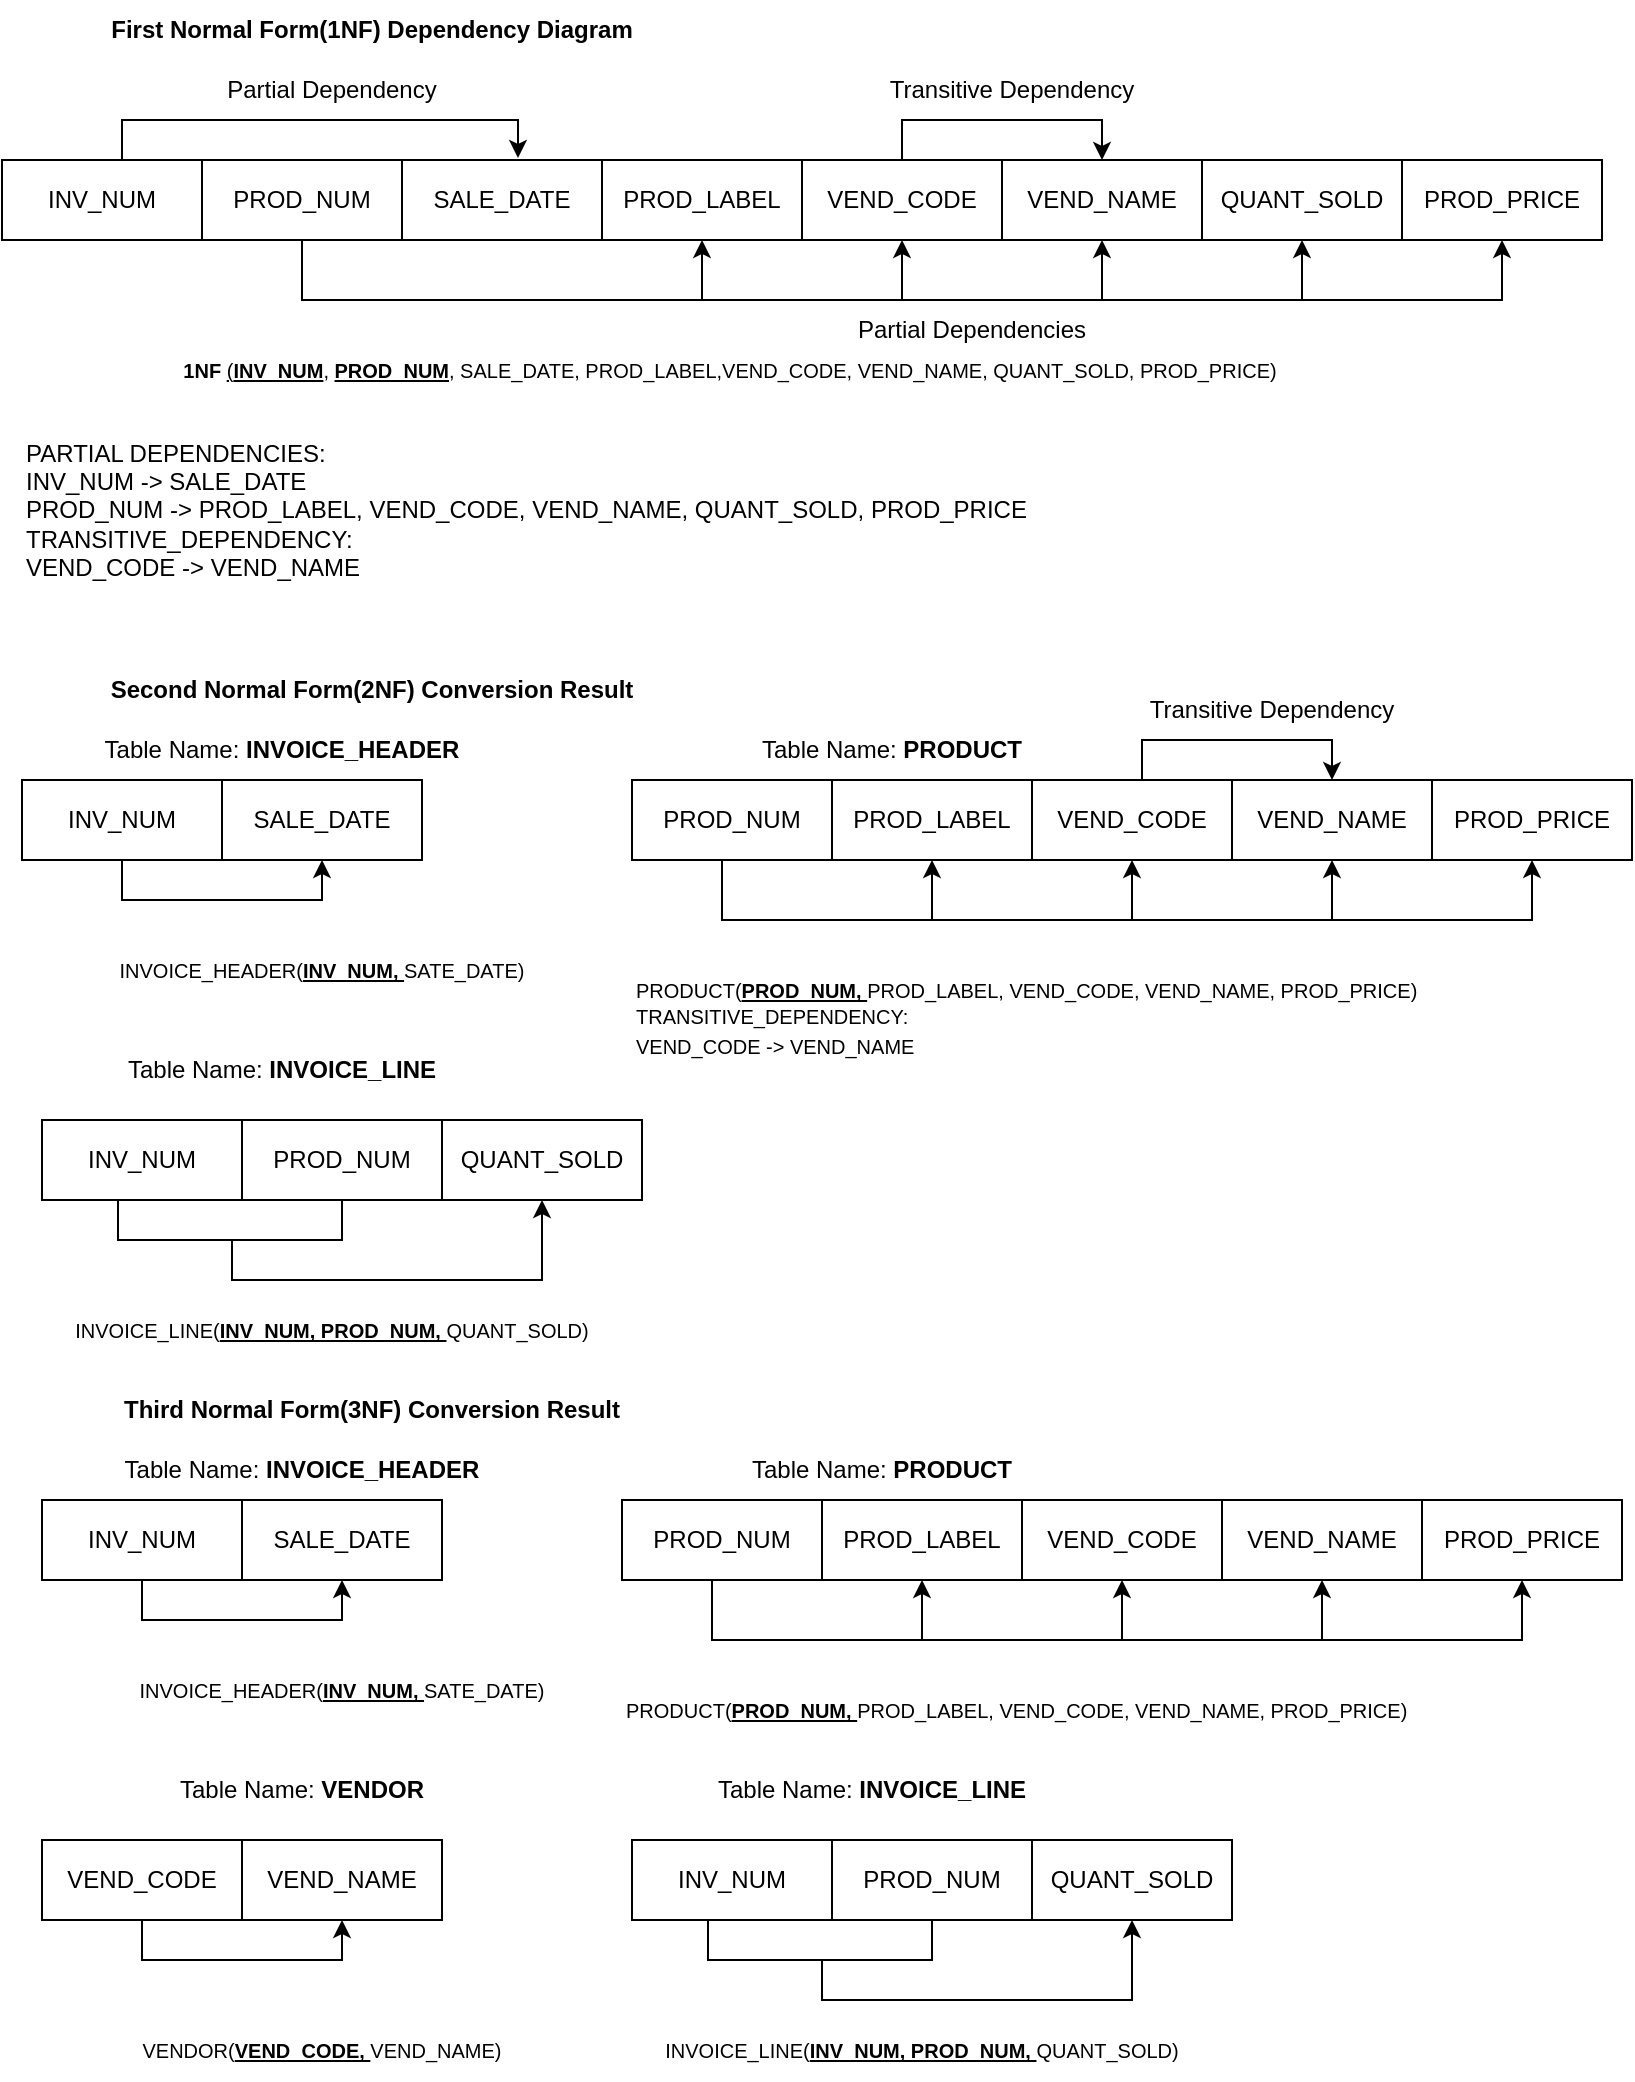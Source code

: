 <mxfile version="26.2.15" pages="2">
  <diagram id="R2lEEEUBdFMjLlhIrx00" name="Page-1">
    <mxGraphModel dx="1426" dy="795" grid="1" gridSize="10" guides="1" tooltips="1" connect="1" arrows="1" fold="1" page="1" pageScale="1" pageWidth="850" pageHeight="1100" math="0" shadow="0" extFonts="Permanent Marker^https://fonts.googleapis.com/css?family=Permanent+Marker">
      <root>
        <mxCell id="0" />
        <mxCell id="1" parent="0" />
        <mxCell id="B0N_51hPGZPfEuhNIkaO-1" value="&lt;b&gt;First Normal Form(1NF) Dependency Diagram&lt;/b&gt;" style="text;html=1;align=center;verticalAlign=middle;whiteSpace=wrap;rounded=0;" vertex="1" parent="1">
          <mxGeometry x="40" y="40" width="330" height="30" as="geometry" />
        </mxCell>
        <mxCell id="B0N_51hPGZPfEuhNIkaO-3" value="INV_NUM" style="rounded=0;whiteSpace=wrap;html=1;fillColor=light-dark(#FFFFFF,#4D9900);" vertex="1" parent="1">
          <mxGeometry x="20" y="120" width="100" height="40" as="geometry" />
        </mxCell>
        <mxCell id="B0N_51hPGZPfEuhNIkaO-4" value="PROD_NUM" style="rounded=0;whiteSpace=wrap;html=1;fillColor=light-dark(#FFFFFF,#4D9900);" vertex="1" parent="1">
          <mxGeometry x="120" y="120" width="100" height="40" as="geometry" />
        </mxCell>
        <mxCell id="B0N_51hPGZPfEuhNIkaO-5" value="SALE_DATE" style="rounded=0;whiteSpace=wrap;html=1;" vertex="1" parent="1">
          <mxGeometry x="220" y="120" width="100" height="40" as="geometry" />
        </mxCell>
        <mxCell id="B0N_51hPGZPfEuhNIkaO-6" value="VEND_CODE" style="rounded=0;whiteSpace=wrap;html=1;" vertex="1" parent="1">
          <mxGeometry x="420" y="120" width="100" height="40" as="geometry" />
        </mxCell>
        <mxCell id="B0N_51hPGZPfEuhNIkaO-7" value="VEND_NAME" style="rounded=0;whiteSpace=wrap;html=1;" vertex="1" parent="1">
          <mxGeometry x="520" y="120" width="100" height="40" as="geometry" />
        </mxCell>
        <mxCell id="B0N_51hPGZPfEuhNIkaO-8" value="QUANT_SOLD" style="rounded=0;whiteSpace=wrap;html=1;" vertex="1" parent="1">
          <mxGeometry x="620" y="120" width="100" height="40" as="geometry" />
        </mxCell>
        <mxCell id="B0N_51hPGZPfEuhNIkaO-9" value="PROD_LABEL" style="rounded=0;whiteSpace=wrap;html=1;" vertex="1" parent="1">
          <mxGeometry x="320" y="120" width="100" height="40" as="geometry" />
        </mxCell>
        <mxCell id="B0N_51hPGZPfEuhNIkaO-11" value="PROD_PRICE" style="rounded=0;whiteSpace=wrap;html=1;" vertex="1" parent="1">
          <mxGeometry x="720" y="120" width="100" height="40" as="geometry" />
        </mxCell>
        <mxCell id="B0N_51hPGZPfEuhNIkaO-12" value="" style="endArrow=classic;html=1;rounded=0;edgeStyle=elbowEdgeStyle;elbow=vertical;entryX=0.58;entryY=-0.025;entryDx=0;entryDy=0;entryPerimeter=0;" edge="1" parent="1" target="B0N_51hPGZPfEuhNIkaO-5">
          <mxGeometry width="50" height="50" relative="1" as="geometry">
            <mxPoint x="80" y="120" as="sourcePoint" />
            <mxPoint x="280" y="100" as="targetPoint" />
            <Array as="points">
              <mxPoint x="180" y="100" />
            </Array>
          </mxGeometry>
        </mxCell>
        <mxCell id="B0N_51hPGZPfEuhNIkaO-13" value="" style="endArrow=classic;html=1;rounded=0;edgeStyle=elbowEdgeStyle;elbow=vertical;entryX=0.5;entryY=1;entryDx=0;entryDy=0;" edge="1" parent="1" target="B0N_51hPGZPfEuhNIkaO-11">
          <mxGeometry width="50" height="50" relative="1" as="geometry">
            <mxPoint x="170" y="160" as="sourcePoint" />
            <mxPoint x="780" y="190" as="targetPoint" />
            <Array as="points">
              <mxPoint x="470" y="190" />
            </Array>
          </mxGeometry>
        </mxCell>
        <mxCell id="B0N_51hPGZPfEuhNIkaO-14" value="" style="endArrow=classic;html=1;rounded=0;entryX=0.5;entryY=1;entryDx=0;entryDy=0;" edge="1" parent="1" target="B0N_51hPGZPfEuhNIkaO-9">
          <mxGeometry width="50" height="50" relative="1" as="geometry">
            <mxPoint x="370" y="190" as="sourcePoint" />
            <mxPoint x="420" y="140" as="targetPoint" />
          </mxGeometry>
        </mxCell>
        <mxCell id="B0N_51hPGZPfEuhNIkaO-16" value="" style="endArrow=classic;html=1;rounded=0;entryX=0.5;entryY=1;entryDx=0;entryDy=0;" edge="1" parent="1" target="B0N_51hPGZPfEuhNIkaO-6">
          <mxGeometry width="50" height="50" relative="1" as="geometry">
            <mxPoint x="470" y="190" as="sourcePoint" />
            <mxPoint x="510" y="140" as="targetPoint" />
          </mxGeometry>
        </mxCell>
        <mxCell id="B0N_51hPGZPfEuhNIkaO-17" value="" style="endArrow=classic;html=1;rounded=0;entryX=0.5;entryY=1;entryDx=0;entryDy=0;" edge="1" parent="1" target="B0N_51hPGZPfEuhNIkaO-7">
          <mxGeometry width="50" height="50" relative="1" as="geometry">
            <mxPoint x="570" y="190" as="sourcePoint" />
            <mxPoint x="620" y="140" as="targetPoint" />
          </mxGeometry>
        </mxCell>
        <mxCell id="B0N_51hPGZPfEuhNIkaO-19" value="" style="endArrow=classic;html=1;rounded=0;edgeStyle=elbowEdgeStyle;elbow=vertical;entryX=0.5;entryY=0;entryDx=0;entryDy=0;" edge="1" parent="1" target="B0N_51hPGZPfEuhNIkaO-7">
          <mxGeometry width="50" height="50" relative="1" as="geometry">
            <mxPoint x="470" y="120" as="sourcePoint" />
            <mxPoint x="580" y="100" as="targetPoint" />
            <Array as="points">
              <mxPoint x="530" y="100" />
            </Array>
          </mxGeometry>
        </mxCell>
        <mxCell id="B0N_51hPGZPfEuhNIkaO-20" value="Partial Dependency" style="text;html=1;align=center;verticalAlign=middle;whiteSpace=wrap;rounded=0;" vertex="1" parent="1">
          <mxGeometry x="100" y="70" width="170" height="30" as="geometry" />
        </mxCell>
        <mxCell id="B0N_51hPGZPfEuhNIkaO-21" value="Partial Dependencies" style="text;html=1;align=center;verticalAlign=middle;whiteSpace=wrap;rounded=0;" vertex="1" parent="1">
          <mxGeometry x="400" y="190" width="210" height="30" as="geometry" />
        </mxCell>
        <mxCell id="B0N_51hPGZPfEuhNIkaO-22" value="Transitive Dependency" style="text;html=1;align=center;verticalAlign=middle;whiteSpace=wrap;rounded=0;" vertex="1" parent="1">
          <mxGeometry x="440" y="70" width="170" height="30" as="geometry" />
        </mxCell>
        <mxCell id="B0N_51hPGZPfEuhNIkaO-23" value="&lt;b&gt;Second Normal Form(2NF) Conversion Result&lt;/b&gt;" style="text;html=1;align=center;verticalAlign=middle;whiteSpace=wrap;rounded=0;" vertex="1" parent="1">
          <mxGeometry x="40" y="370" width="330" height="30" as="geometry" />
        </mxCell>
        <mxCell id="B0N_51hPGZPfEuhNIkaO-24" value="&lt;p style=&quot;margin-left:36.0pt&quot; class=&quot;MsoNoSpacing&quot;&gt;&lt;span lang=&quot;EN-PH&quot;&gt;&lt;font style=&quot;font-size: 10px;&quot;&gt;&lt;b&gt;1NF&lt;/b&gt;&amp;nbsp;&lt;u&gt;(&lt;b&gt;INV_NUM&lt;/b&gt;&lt;/u&gt;, &lt;u&gt;&lt;b&gt;PROD_NUM&lt;/b&gt;&lt;/u&gt;, SALE_DATE, PROD_LABEL,VEND_CODE, VEND_NAME, QUANT_SOLD, PROD_PRICE)&lt;/font&gt;&lt;/span&gt;&lt;/p&gt;" style="text;html=1;align=center;verticalAlign=middle;whiteSpace=wrap;rounded=0;" vertex="1" parent="1">
          <mxGeometry x="40" y="210" width="640" height="30" as="geometry" />
        </mxCell>
        <mxCell id="B0N_51hPGZPfEuhNIkaO-25" value="INV_NUM" style="rounded=0;whiteSpace=wrap;html=1;fillColor=light-dark(#FFFFFF,#4D9900);" vertex="1" parent="1">
          <mxGeometry x="30" y="430" width="100" height="40" as="geometry" />
        </mxCell>
        <mxCell id="B0N_51hPGZPfEuhNIkaO-26" value="SALE_DATE" style="rounded=0;whiteSpace=wrap;html=1;" vertex="1" parent="1">
          <mxGeometry x="130" y="430" width="100" height="40" as="geometry" />
        </mxCell>
        <mxCell id="B0N_51hPGZPfEuhNIkaO-27" value="" style="endArrow=classic;html=1;rounded=0;edgeStyle=elbowEdgeStyle;elbow=vertical;entryX=0.5;entryY=1;entryDx=0;entryDy=0;" edge="1" parent="1" target="B0N_51hPGZPfEuhNIkaO-26">
          <mxGeometry width="50" height="50" relative="1" as="geometry">
            <mxPoint x="80" y="470" as="sourcePoint" />
            <mxPoint x="170" y="490" as="targetPoint" />
            <Array as="points">
              <mxPoint x="130" y="490" />
            </Array>
          </mxGeometry>
        </mxCell>
        <mxCell id="B0N_51hPGZPfEuhNIkaO-28" value="Table Name: &lt;b&gt;INVOICE_HEADER&lt;/b&gt;" style="text;html=1;align=center;verticalAlign=middle;whiteSpace=wrap;rounded=0;" vertex="1" parent="1">
          <mxGeometry x="30" y="400" width="260" height="30" as="geometry" />
        </mxCell>
        <mxCell id="B0N_51hPGZPfEuhNIkaO-29" value="PROD_NUM" style="rounded=0;whiteSpace=wrap;html=1;fillColor=light-dark(#FFFFFF,#4D9900);" vertex="1" parent="1">
          <mxGeometry x="335" y="430" width="100" height="40" as="geometry" />
        </mxCell>
        <mxCell id="B0N_51hPGZPfEuhNIkaO-30" value="PROD_LABEL" style="rounded=0;whiteSpace=wrap;html=1;" vertex="1" parent="1">
          <mxGeometry x="435" y="430" width="100" height="40" as="geometry" />
        </mxCell>
        <mxCell id="B0N_51hPGZPfEuhNIkaO-31" value="VEND_CODE" style="rounded=0;whiteSpace=wrap;html=1;" vertex="1" parent="1">
          <mxGeometry x="535" y="430" width="100" height="40" as="geometry" />
        </mxCell>
        <mxCell id="B0N_51hPGZPfEuhNIkaO-32" value="VEND_NAME" style="rounded=0;whiteSpace=wrap;html=1;" vertex="1" parent="1">
          <mxGeometry x="635" y="430" width="100" height="40" as="geometry" />
        </mxCell>
        <mxCell id="B0N_51hPGZPfEuhNIkaO-33" value="PROD_PRICE" style="rounded=0;whiteSpace=wrap;html=1;" vertex="1" parent="1">
          <mxGeometry x="735" y="430" width="100" height="40" as="geometry" />
        </mxCell>
        <mxCell id="B0N_51hPGZPfEuhNIkaO-34" value="" style="endArrow=classic;html=1;rounded=0;entryX=0.5;entryY=1;entryDx=0;entryDy=0;" edge="1" parent="1" target="B0N_51hPGZPfEuhNIkaO-8">
          <mxGeometry width="50" height="50" relative="1" as="geometry">
            <mxPoint x="670" y="190" as="sourcePoint" />
            <mxPoint x="720" y="140" as="targetPoint" />
          </mxGeometry>
        </mxCell>
        <mxCell id="B0N_51hPGZPfEuhNIkaO-35" value="Table Name: &lt;b&gt;PRODUCT&lt;/b&gt;" style="text;html=1;align=center;verticalAlign=middle;whiteSpace=wrap;rounded=0;" vertex="1" parent="1">
          <mxGeometry x="335" y="400" width="260" height="30" as="geometry" />
        </mxCell>
        <mxCell id="B0N_51hPGZPfEuhNIkaO-36" value="" style="endArrow=classic;html=1;rounded=0;edgeStyle=elbowEdgeStyle;elbow=vertical;entryX=0.5;entryY=1;entryDx=0;entryDy=0;" edge="1" parent="1" target="B0N_51hPGZPfEuhNIkaO-33">
          <mxGeometry width="50" height="50" relative="1" as="geometry">
            <mxPoint x="380" y="470" as="sourcePoint" />
            <mxPoint x="980" y="470" as="targetPoint" />
            <Array as="points">
              <mxPoint x="680" y="500" />
            </Array>
          </mxGeometry>
        </mxCell>
        <mxCell id="B0N_51hPGZPfEuhNIkaO-37" value="" style="endArrow=classic;html=1;rounded=0;entryX=0.5;entryY=1;entryDx=0;entryDy=0;" edge="1" parent="1" target="B0N_51hPGZPfEuhNIkaO-30">
          <mxGeometry width="50" height="50" relative="1" as="geometry">
            <mxPoint x="485" y="500" as="sourcePoint" />
            <mxPoint x="530" y="450" as="targetPoint" />
          </mxGeometry>
        </mxCell>
        <mxCell id="B0N_51hPGZPfEuhNIkaO-39" value="" style="endArrow=classic;html=1;rounded=0;entryX=0.5;entryY=1;entryDx=0;entryDy=0;" edge="1" parent="1" target="B0N_51hPGZPfEuhNIkaO-31">
          <mxGeometry width="50" height="50" relative="1" as="geometry">
            <mxPoint x="585" y="500" as="sourcePoint" />
            <mxPoint x="630" y="450" as="targetPoint" />
          </mxGeometry>
        </mxCell>
        <mxCell id="B0N_51hPGZPfEuhNIkaO-40" value="" style="endArrow=classic;html=1;rounded=0;entryX=0.5;entryY=1;entryDx=0;entryDy=0;" edge="1" parent="1" target="B0N_51hPGZPfEuhNIkaO-32">
          <mxGeometry width="50" height="50" relative="1" as="geometry">
            <mxPoint x="685" y="500" as="sourcePoint" />
            <mxPoint x="730" y="450" as="targetPoint" />
          </mxGeometry>
        </mxCell>
        <mxCell id="B0N_51hPGZPfEuhNIkaO-42" value="PARTIAL DEPENDENCIES:&lt;div&gt;INV_NUM -&amp;gt; SALE_DATE&lt;/div&gt;&lt;div&gt;PROD_NUM -&amp;gt; PROD_LABEL, VEND_CODE, VEND_NAME, QUANT_SOLD, PROD_PRICE&lt;/div&gt;&lt;div&gt;TRANSITIVE_DEPENDENCY:&lt;/div&gt;&lt;div&gt;VEND_CODE -&amp;gt; VEND_NAME&lt;/div&gt;" style="text;html=1;align=left;verticalAlign=middle;whiteSpace=wrap;rounded=0;" vertex="1" parent="1">
          <mxGeometry x="30" y="250" width="520" height="90" as="geometry" />
        </mxCell>
        <mxCell id="B0N_51hPGZPfEuhNIkaO-43" value="Table Name: &lt;b&gt;INVOICE_LINE&lt;/b&gt;" style="text;html=1;align=center;verticalAlign=middle;whiteSpace=wrap;rounded=0;" vertex="1" parent="1">
          <mxGeometry x="30" y="560" width="260" height="30" as="geometry" />
        </mxCell>
        <mxCell id="B0N_51hPGZPfEuhNIkaO-44" value="INV_NUM" style="rounded=0;whiteSpace=wrap;html=1;fillColor=light-dark(#FFFFFF,#4D9900);" vertex="1" parent="1">
          <mxGeometry x="40" y="600" width="100" height="40" as="geometry" />
        </mxCell>
        <mxCell id="B0N_51hPGZPfEuhNIkaO-45" value="PROD_NUM" style="rounded=0;whiteSpace=wrap;html=1;fillColor=light-dark(#FFFFFF,#4D9900);" vertex="1" parent="1">
          <mxGeometry x="140" y="600" width="100" height="40" as="geometry" />
        </mxCell>
        <mxCell id="B0N_51hPGZPfEuhNIkaO-46" value="QUANT_SOLD" style="rounded=0;whiteSpace=wrap;html=1;" vertex="1" parent="1">
          <mxGeometry x="240" y="600" width="100" height="40" as="geometry" />
        </mxCell>
        <mxCell id="B0N_51hPGZPfEuhNIkaO-47" value="" style="endArrow=none;html=1;rounded=0;edgeStyle=elbowEdgeStyle;elbow=vertical;entryX=0.5;entryY=1;entryDx=0;entryDy=0;exitX=0.38;exitY=1;exitDx=0;exitDy=0;exitPerimeter=0;" edge="1" parent="1" source="B0N_51hPGZPfEuhNIkaO-44" target="B0N_51hPGZPfEuhNIkaO-45">
          <mxGeometry width="50" height="50" relative="1" as="geometry">
            <mxPoint x="80" y="650" as="sourcePoint" />
            <mxPoint x="190" y="680" as="targetPoint" />
            <Array as="points">
              <mxPoint x="130" y="660" />
            </Array>
          </mxGeometry>
        </mxCell>
        <mxCell id="B0N_51hPGZPfEuhNIkaO-48" value="" style="endArrow=classic;html=1;rounded=0;edgeStyle=elbowEdgeStyle;elbow=vertical;entryX=0.5;entryY=1;entryDx=0;entryDy=0;" edge="1" parent="1" target="B0N_51hPGZPfEuhNIkaO-46">
          <mxGeometry width="50" height="50" relative="1" as="geometry">
            <mxPoint x="135" y="660" as="sourcePoint" />
            <mxPoint x="280" y="680" as="targetPoint" />
            <Array as="points">
              <mxPoint x="200" y="680" />
            </Array>
          </mxGeometry>
        </mxCell>
        <mxCell id="B0N_51hPGZPfEuhNIkaO-49" value="&lt;font style=&quot;font-size: 10px;&quot;&gt;INVOICE_HEADER(&lt;u style=&quot;font-weight: bold;&quot;&gt;INV_NUM, &lt;/u&gt;SATE_DATE)&lt;/font&gt;" style="text;html=1;align=center;verticalAlign=middle;whiteSpace=wrap;rounded=0;" vertex="1" parent="1">
          <mxGeometry x="40" y="510" width="280" height="30" as="geometry" />
        </mxCell>
        <mxCell id="B0N_51hPGZPfEuhNIkaO-50" value="&lt;font style=&quot;font-size: 10px;&quot;&gt;PRODUCT(&lt;b&gt;&lt;u&gt;PROD_NUM&lt;/u&gt;&lt;/b&gt;&lt;u style=&quot;font-weight: bold;&quot;&gt;, &lt;/u&gt;PROD_LABEL, VEND_CODE, VEND_NAME, PROD_PRICE)&lt;/font&gt;" style="text;html=1;align=left;verticalAlign=middle;whiteSpace=wrap;rounded=0;" vertex="1" parent="1">
          <mxGeometry x="335" y="520" width="415" height="30" as="geometry" />
        </mxCell>
        <mxCell id="B0N_51hPGZPfEuhNIkaO-51" value="&lt;font style=&quot;font-size: 10px;&quot;&gt;INVOICE_LINE(&lt;u style=&quot;font-weight: bold;&quot;&gt;INV_NUM, PROD_NUM, &lt;/u&gt;QUANT_SOLD)&lt;/font&gt;" style="text;html=1;align=center;verticalAlign=middle;whiteSpace=wrap;rounded=0;" vertex="1" parent="1">
          <mxGeometry x="45" y="690" width="280" height="30" as="geometry" />
        </mxCell>
        <mxCell id="B0N_51hPGZPfEuhNIkaO-52" value="&lt;b&gt;Third Normal Form(3NF) Conversion Result&lt;/b&gt;" style="text;html=1;align=center;verticalAlign=middle;whiteSpace=wrap;rounded=0;" vertex="1" parent="1">
          <mxGeometry x="40" y="730" width="330" height="30" as="geometry" />
        </mxCell>
        <mxCell id="B0N_51hPGZPfEuhNIkaO-56" value="INV_NUM" style="rounded=0;whiteSpace=wrap;html=1;fillColor=light-dark(#FFFFFF,#4D9900);" vertex="1" parent="1">
          <mxGeometry x="40" y="790" width="100" height="40" as="geometry" />
        </mxCell>
        <mxCell id="B0N_51hPGZPfEuhNIkaO-57" value="SALE_DATE" style="rounded=0;whiteSpace=wrap;html=1;" vertex="1" parent="1">
          <mxGeometry x="140" y="790" width="100" height="40" as="geometry" />
        </mxCell>
        <mxCell id="B0N_51hPGZPfEuhNIkaO-58" value="" style="endArrow=classic;html=1;rounded=0;edgeStyle=elbowEdgeStyle;elbow=vertical;entryX=0.5;entryY=1;entryDx=0;entryDy=0;" edge="1" parent="1" target="B0N_51hPGZPfEuhNIkaO-57">
          <mxGeometry width="50" height="50" relative="1" as="geometry">
            <mxPoint x="90" y="830" as="sourcePoint" />
            <mxPoint x="180" y="850" as="targetPoint" />
            <Array as="points">
              <mxPoint x="140" y="850" />
            </Array>
          </mxGeometry>
        </mxCell>
        <mxCell id="B0N_51hPGZPfEuhNIkaO-59" value="Table Name: &lt;b&gt;INVOICE_HEADER&lt;/b&gt;" style="text;html=1;align=center;verticalAlign=middle;whiteSpace=wrap;rounded=0;" vertex="1" parent="1">
          <mxGeometry x="40" y="760" width="260" height="30" as="geometry" />
        </mxCell>
        <mxCell id="B0N_51hPGZPfEuhNIkaO-60" value="&lt;font style=&quot;font-size: 10px;&quot;&gt;INVOICE_HEADER(&lt;u style=&quot;font-weight: bold;&quot;&gt;INV_NUM, &lt;/u&gt;SATE_DATE)&lt;/font&gt;" style="text;html=1;align=center;verticalAlign=middle;whiteSpace=wrap;rounded=0;" vertex="1" parent="1">
          <mxGeometry x="50" y="870" width="280" height="30" as="geometry" />
        </mxCell>
        <mxCell id="B0N_51hPGZPfEuhNIkaO-61" value="PROD_NUM" style="rounded=0;whiteSpace=wrap;html=1;fillColor=light-dark(#FFFFFF,#4D9900);" vertex="1" parent="1">
          <mxGeometry x="330" y="790" width="100" height="40" as="geometry" />
        </mxCell>
        <mxCell id="B0N_51hPGZPfEuhNIkaO-62" value="PROD_LABEL" style="rounded=0;whiteSpace=wrap;html=1;" vertex="1" parent="1">
          <mxGeometry x="430" y="790" width="100" height="40" as="geometry" />
        </mxCell>
        <mxCell id="B0N_51hPGZPfEuhNIkaO-63" value="VEND_CODE" style="rounded=0;whiteSpace=wrap;html=1;" vertex="1" parent="1">
          <mxGeometry x="530" y="790" width="100" height="40" as="geometry" />
        </mxCell>
        <mxCell id="B0N_51hPGZPfEuhNIkaO-64" value="VEND_NAME" style="rounded=0;whiteSpace=wrap;html=1;" vertex="1" parent="1">
          <mxGeometry x="630" y="790" width="100" height="40" as="geometry" />
        </mxCell>
        <mxCell id="B0N_51hPGZPfEuhNIkaO-65" value="PROD_PRICE" style="rounded=0;whiteSpace=wrap;html=1;" vertex="1" parent="1">
          <mxGeometry x="730" y="790" width="100" height="40" as="geometry" />
        </mxCell>
        <mxCell id="B0N_51hPGZPfEuhNIkaO-66" value="Table Name: &lt;b&gt;PRODUCT&lt;/b&gt;" style="text;html=1;align=center;verticalAlign=middle;whiteSpace=wrap;rounded=0;" vertex="1" parent="1">
          <mxGeometry x="330" y="760" width="260" height="30" as="geometry" />
        </mxCell>
        <mxCell id="B0N_51hPGZPfEuhNIkaO-67" value="" style="endArrow=classic;html=1;rounded=0;edgeStyle=elbowEdgeStyle;elbow=vertical;entryX=0.5;entryY=1;entryDx=0;entryDy=0;" edge="1" parent="1" target="B0N_51hPGZPfEuhNIkaO-65">
          <mxGeometry width="50" height="50" relative="1" as="geometry">
            <mxPoint x="375" y="830" as="sourcePoint" />
            <mxPoint x="975" y="830" as="targetPoint" />
            <Array as="points">
              <mxPoint x="675" y="860" />
            </Array>
          </mxGeometry>
        </mxCell>
        <mxCell id="B0N_51hPGZPfEuhNIkaO-68" value="" style="endArrow=classic;html=1;rounded=0;entryX=0.5;entryY=1;entryDx=0;entryDy=0;" edge="1" parent="1" target="B0N_51hPGZPfEuhNIkaO-62">
          <mxGeometry width="50" height="50" relative="1" as="geometry">
            <mxPoint x="480" y="860" as="sourcePoint" />
            <mxPoint x="525" y="810" as="targetPoint" />
          </mxGeometry>
        </mxCell>
        <mxCell id="B0N_51hPGZPfEuhNIkaO-69" value="" style="endArrow=classic;html=1;rounded=0;entryX=0.5;entryY=1;entryDx=0;entryDy=0;" edge="1" parent="1" target="B0N_51hPGZPfEuhNIkaO-63">
          <mxGeometry width="50" height="50" relative="1" as="geometry">
            <mxPoint x="580" y="860" as="sourcePoint" />
            <mxPoint x="625" y="810" as="targetPoint" />
          </mxGeometry>
        </mxCell>
        <mxCell id="B0N_51hPGZPfEuhNIkaO-70" value="" style="endArrow=classic;html=1;rounded=0;entryX=0.5;entryY=1;entryDx=0;entryDy=0;" edge="1" parent="1" target="B0N_51hPGZPfEuhNIkaO-64">
          <mxGeometry width="50" height="50" relative="1" as="geometry">
            <mxPoint x="680" y="860" as="sourcePoint" />
            <mxPoint x="725" y="810" as="targetPoint" />
          </mxGeometry>
        </mxCell>
        <mxCell id="B0N_51hPGZPfEuhNIkaO-71" value="&lt;font style=&quot;font-size: 10px;&quot;&gt;PRODUCT(&lt;b&gt;&lt;u&gt;PROD_NUM&lt;/u&gt;&lt;/b&gt;&lt;u style=&quot;font-weight: bold;&quot;&gt;, &lt;/u&gt;PROD_LABEL, VEND_CODE, VEND_NAME, PROD_PRICE)&lt;/font&gt;" style="text;html=1;align=left;verticalAlign=middle;whiteSpace=wrap;rounded=0;" vertex="1" parent="1">
          <mxGeometry x="330" y="880" width="415" height="30" as="geometry" />
        </mxCell>
        <mxCell id="B0N_51hPGZPfEuhNIkaO-72" value="Table Name: &lt;b&gt;VENDOR&lt;/b&gt;" style="text;html=1;align=center;verticalAlign=middle;whiteSpace=wrap;rounded=0;" vertex="1" parent="1">
          <mxGeometry x="40" y="920" width="260" height="30" as="geometry" />
        </mxCell>
        <mxCell id="B0N_51hPGZPfEuhNIkaO-73" value="VEND_CODE" style="rounded=0;whiteSpace=wrap;html=1;fillColor=light-dark(#FFFFFF,#4D9900);" vertex="1" parent="1">
          <mxGeometry x="40" y="960" width="100" height="40" as="geometry" />
        </mxCell>
        <mxCell id="B0N_51hPGZPfEuhNIkaO-74" value="VEND_NAME" style="rounded=0;whiteSpace=wrap;html=1;" vertex="1" parent="1">
          <mxGeometry x="140" y="960" width="100" height="40" as="geometry" />
        </mxCell>
        <mxCell id="B0N_51hPGZPfEuhNIkaO-75" value="" style="endArrow=classic;html=1;rounded=0;edgeStyle=elbowEdgeStyle;elbow=vertical;entryX=0.5;entryY=1;entryDx=0;entryDy=0;" edge="1" parent="1">
          <mxGeometry width="50" height="50" relative="1" as="geometry">
            <mxPoint x="90" y="1000" as="sourcePoint" />
            <mxPoint x="190" y="1000" as="targetPoint" />
            <Array as="points">
              <mxPoint x="140" y="1020" />
            </Array>
          </mxGeometry>
        </mxCell>
        <mxCell id="B0N_51hPGZPfEuhNIkaO-76" value="Table Name: &lt;b&gt;INVOICE_LINE&lt;/b&gt;" style="text;html=1;align=center;verticalAlign=middle;whiteSpace=wrap;rounded=0;" vertex="1" parent="1">
          <mxGeometry x="325" y="920" width="260" height="30" as="geometry" />
        </mxCell>
        <mxCell id="B0N_51hPGZPfEuhNIkaO-77" value="INV_NUM" style="rounded=0;whiteSpace=wrap;html=1;fillColor=light-dark(#FFFFFF,#4D9900);" vertex="1" parent="1">
          <mxGeometry x="335" y="960" width="100" height="40" as="geometry" />
        </mxCell>
        <mxCell id="B0N_51hPGZPfEuhNIkaO-78" value="PROD_NUM" style="rounded=0;whiteSpace=wrap;html=1;fillColor=light-dark(#FFFFFF,#4D9900);" vertex="1" parent="1">
          <mxGeometry x="435" y="960" width="100" height="40" as="geometry" />
        </mxCell>
        <mxCell id="B0N_51hPGZPfEuhNIkaO-79" value="QUANT_SOLD" style="rounded=0;whiteSpace=wrap;html=1;" vertex="1" parent="1">
          <mxGeometry x="535" y="960" width="100" height="40" as="geometry" />
        </mxCell>
        <mxCell id="B0N_51hPGZPfEuhNIkaO-80" value="" style="endArrow=none;html=1;rounded=0;edgeStyle=elbowEdgeStyle;elbow=vertical;entryX=0.5;entryY=1;entryDx=0;entryDy=0;exitX=0.38;exitY=1;exitDx=0;exitDy=0;exitPerimeter=0;" edge="1" parent="1" source="B0N_51hPGZPfEuhNIkaO-77" target="B0N_51hPGZPfEuhNIkaO-78">
          <mxGeometry width="50" height="50" relative="1" as="geometry">
            <mxPoint x="375" y="1010" as="sourcePoint" />
            <mxPoint x="485" y="1040" as="targetPoint" />
            <Array as="points">
              <mxPoint x="425" y="1020" />
            </Array>
          </mxGeometry>
        </mxCell>
        <mxCell id="B0N_51hPGZPfEuhNIkaO-81" value="" style="endArrow=classic;html=1;rounded=0;edgeStyle=elbowEdgeStyle;elbow=vertical;entryX=0.5;entryY=1;entryDx=0;entryDy=0;" edge="1" parent="1" target="B0N_51hPGZPfEuhNIkaO-79">
          <mxGeometry width="50" height="50" relative="1" as="geometry">
            <mxPoint x="430" y="1020" as="sourcePoint" />
            <mxPoint x="575" y="1040" as="targetPoint" />
            <Array as="points">
              <mxPoint x="495" y="1040" />
            </Array>
          </mxGeometry>
        </mxCell>
        <mxCell id="B0N_51hPGZPfEuhNIkaO-82" value="&lt;font style=&quot;font-size: 10px;&quot;&gt;INVOICE_LINE(&lt;u style=&quot;font-weight: bold;&quot;&gt;INV_NUM, PROD_NUM, &lt;/u&gt;QUANT_SOLD)&lt;/font&gt;" style="text;html=1;align=center;verticalAlign=middle;whiteSpace=wrap;rounded=0;" vertex="1" parent="1">
          <mxGeometry x="340" y="1050" width="280" height="30" as="geometry" />
        </mxCell>
        <mxCell id="B0N_51hPGZPfEuhNIkaO-83" value="&lt;font style=&quot;font-size: 10px;&quot;&gt;VENDOR(&lt;u style=&quot;font-weight: bold;&quot;&gt;VEND_CODE, &lt;/u&gt;VEND_NAME)&lt;/font&gt;" style="text;html=1;align=center;verticalAlign=middle;whiteSpace=wrap;rounded=0;" vertex="1" parent="1">
          <mxGeometry x="40" y="1050" width="280" height="30" as="geometry" />
        </mxCell>
        <mxCell id="B0N_51hPGZPfEuhNIkaO-84" value="" style="endArrow=classic;html=1;rounded=0;edgeStyle=elbowEdgeStyle;elbow=vertical;entryX=0.5;entryY=0;entryDx=0;entryDy=0;" edge="1" parent="1" target="B0N_51hPGZPfEuhNIkaO-32">
          <mxGeometry width="50" height="50" relative="1" as="geometry">
            <mxPoint x="590" y="430" as="sourcePoint" />
            <mxPoint x="690" y="400" as="targetPoint" />
            <Array as="points">
              <mxPoint x="640" y="410" />
            </Array>
          </mxGeometry>
        </mxCell>
        <mxCell id="B0N_51hPGZPfEuhNIkaO-85" value="Transitive Dependency" style="text;html=1;align=center;verticalAlign=middle;whiteSpace=wrap;rounded=0;" vertex="1" parent="1">
          <mxGeometry x="590" y="380" width="130" height="30" as="geometry" />
        </mxCell>
        <mxCell id="B0N_51hPGZPfEuhNIkaO-86" value="&lt;font style=&quot;font-size: 10px;&quot;&gt;TRANSITIVE_DEPENDENCY:&lt;/font&gt;&lt;div&gt;&lt;font style=&quot;font-size: 10px;&quot;&gt;VEND_CODE -&amp;gt; VEND_NAME&lt;/font&gt;&lt;/div&gt;" style="text;html=1;align=left;verticalAlign=middle;whiteSpace=wrap;rounded=0;" vertex="1" parent="1">
          <mxGeometry x="335" y="540" width="230" height="30" as="geometry" />
        </mxCell>
      </root>
    </mxGraphModel>
  </diagram>
  <diagram id="jkkba9cTqc9YtHWM54UH" name="Page-2">
    <mxGraphModel dx="1426" dy="795" grid="1" gridSize="10" guides="1" tooltips="1" connect="1" arrows="1" fold="1" page="1" pageScale="1" pageWidth="850" pageHeight="1100" math="0" shadow="0">
      <root>
        <mxCell id="0" />
        <mxCell id="1" parent="0" />
        <mxCell id="lmA2t54K3-LnT9eRzfX9-1" value="CROW&#39;S FOOT ERD" style="text;html=1;align=center;verticalAlign=middle;whiteSpace=wrap;rounded=0;" vertex="1" parent="1">
          <mxGeometry x="40" y="40" width="240" height="30" as="geometry" />
        </mxCell>
        <mxCell id="lmA2t54K3-LnT9eRzfX9-2" value="INVOICE_HEADER" style="shape=table;startSize=30;container=1;collapsible=1;childLayout=tableLayout;fixedRows=1;rowLines=0;fontStyle=1;align=center;resizeLast=1;html=1;" vertex="1" parent="1">
          <mxGeometry x="80" y="120" width="180" height="150" as="geometry" />
        </mxCell>
        <mxCell id="lmA2t54K3-LnT9eRzfX9-3" value="" style="shape=tableRow;horizontal=0;startSize=0;swimlaneHead=0;swimlaneBody=0;fillColor=none;collapsible=0;dropTarget=0;points=[[0,0.5],[1,0.5]];portConstraint=eastwest;top=0;left=0;right=0;bottom=1;" vertex="1" parent="lmA2t54K3-LnT9eRzfX9-2">
          <mxGeometry y="30" width="180" height="30" as="geometry" />
        </mxCell>
        <mxCell id="lmA2t54K3-LnT9eRzfX9-4" value="PK" style="shape=partialRectangle;connectable=0;fillColor=none;top=0;left=0;bottom=0;right=0;fontStyle=1;overflow=hidden;whiteSpace=wrap;html=1;" vertex="1" parent="lmA2t54K3-LnT9eRzfX9-3">
          <mxGeometry width="30" height="30" as="geometry">
            <mxRectangle width="30" height="30" as="alternateBounds" />
          </mxGeometry>
        </mxCell>
        <mxCell id="lmA2t54K3-LnT9eRzfX9-5" value="INV_NUM" style="shape=partialRectangle;connectable=0;fillColor=none;top=0;left=0;bottom=0;right=0;align=left;spacingLeft=6;fontStyle=5;overflow=hidden;whiteSpace=wrap;html=1;" vertex="1" parent="lmA2t54K3-LnT9eRzfX9-3">
          <mxGeometry x="30" width="150" height="30" as="geometry">
            <mxRectangle width="150" height="30" as="alternateBounds" />
          </mxGeometry>
        </mxCell>
        <mxCell id="lmA2t54K3-LnT9eRzfX9-6" value="" style="shape=tableRow;horizontal=0;startSize=0;swimlaneHead=0;swimlaneBody=0;fillColor=none;collapsible=0;dropTarget=0;points=[[0,0.5],[1,0.5]];portConstraint=eastwest;top=0;left=0;right=0;bottom=0;" vertex="1" parent="lmA2t54K3-LnT9eRzfX9-2">
          <mxGeometry y="60" width="180" height="30" as="geometry" />
        </mxCell>
        <mxCell id="lmA2t54K3-LnT9eRzfX9-7" value="" style="shape=partialRectangle;connectable=0;fillColor=none;top=0;left=0;bottom=0;right=0;editable=1;overflow=hidden;whiteSpace=wrap;html=1;" vertex="1" parent="lmA2t54K3-LnT9eRzfX9-6">
          <mxGeometry width="30" height="30" as="geometry">
            <mxRectangle width="30" height="30" as="alternateBounds" />
          </mxGeometry>
        </mxCell>
        <mxCell id="lmA2t54K3-LnT9eRzfX9-8" value="SALE_DATE" style="shape=partialRectangle;connectable=0;fillColor=none;top=0;left=0;bottom=0;right=0;align=left;spacingLeft=6;overflow=hidden;whiteSpace=wrap;html=1;" vertex="1" parent="lmA2t54K3-LnT9eRzfX9-6">
          <mxGeometry x="30" width="150" height="30" as="geometry">
            <mxRectangle width="150" height="30" as="alternateBounds" />
          </mxGeometry>
        </mxCell>
        <mxCell id="lmA2t54K3-LnT9eRzfX9-9" value="" style="shape=tableRow;horizontal=0;startSize=0;swimlaneHead=0;swimlaneBody=0;fillColor=none;collapsible=0;dropTarget=0;points=[[0,0.5],[1,0.5]];portConstraint=eastwest;top=0;left=0;right=0;bottom=0;" vertex="1" parent="lmA2t54K3-LnT9eRzfX9-2">
          <mxGeometry y="90" width="180" height="30" as="geometry" />
        </mxCell>
        <mxCell id="lmA2t54K3-LnT9eRzfX9-10" value="" style="shape=partialRectangle;connectable=0;fillColor=none;top=0;left=0;bottom=0;right=0;editable=1;overflow=hidden;whiteSpace=wrap;html=1;" vertex="1" parent="lmA2t54K3-LnT9eRzfX9-9">
          <mxGeometry width="30" height="30" as="geometry">
            <mxRectangle width="30" height="30" as="alternateBounds" />
          </mxGeometry>
        </mxCell>
        <mxCell id="lmA2t54K3-LnT9eRzfX9-11" value="" style="shape=partialRectangle;connectable=0;fillColor=none;top=0;left=0;bottom=0;right=0;align=left;spacingLeft=6;overflow=hidden;whiteSpace=wrap;html=1;" vertex="1" parent="lmA2t54K3-LnT9eRzfX9-9">
          <mxGeometry x="30" width="150" height="30" as="geometry">
            <mxRectangle width="150" height="30" as="alternateBounds" />
          </mxGeometry>
        </mxCell>
        <mxCell id="lmA2t54K3-LnT9eRzfX9-12" value="" style="shape=tableRow;horizontal=0;startSize=0;swimlaneHead=0;swimlaneBody=0;fillColor=none;collapsible=0;dropTarget=0;points=[[0,0.5],[1,0.5]];portConstraint=eastwest;top=0;left=0;right=0;bottom=0;" vertex="1" parent="lmA2t54K3-LnT9eRzfX9-2">
          <mxGeometry y="120" width="180" height="30" as="geometry" />
        </mxCell>
        <mxCell id="lmA2t54K3-LnT9eRzfX9-13" value="" style="shape=partialRectangle;connectable=0;fillColor=none;top=0;left=0;bottom=0;right=0;editable=1;overflow=hidden;whiteSpace=wrap;html=1;" vertex="1" parent="lmA2t54K3-LnT9eRzfX9-12">
          <mxGeometry width="30" height="30" as="geometry">
            <mxRectangle width="30" height="30" as="alternateBounds" />
          </mxGeometry>
        </mxCell>
        <mxCell id="lmA2t54K3-LnT9eRzfX9-14" value="" style="shape=partialRectangle;connectable=0;fillColor=none;top=0;left=0;bottom=0;right=0;align=left;spacingLeft=6;overflow=hidden;whiteSpace=wrap;html=1;" vertex="1" parent="lmA2t54K3-LnT9eRzfX9-12">
          <mxGeometry x="30" width="150" height="30" as="geometry">
            <mxRectangle width="150" height="30" as="alternateBounds" />
          </mxGeometry>
        </mxCell>
        <mxCell id="lmA2t54K3-LnT9eRzfX9-15" value="INVOICE_LINE" style="shape=table;startSize=30;container=1;collapsible=1;childLayout=tableLayout;fixedRows=1;rowLines=0;fontStyle=1;align=center;resizeLast=1;html=1;" vertex="1" parent="1">
          <mxGeometry x="425" y="120" width="180" height="150" as="geometry" />
        </mxCell>
        <mxCell id="lmA2t54K3-LnT9eRzfX9-16" value="" style="shape=tableRow;horizontal=0;startSize=0;swimlaneHead=0;swimlaneBody=0;fillColor=none;collapsible=0;dropTarget=0;points=[[0,0.5],[1,0.5]];portConstraint=eastwest;top=0;left=0;right=0;bottom=1;" vertex="1" parent="lmA2t54K3-LnT9eRzfX9-15">
          <mxGeometry y="30" width="180" height="30" as="geometry" />
        </mxCell>
        <mxCell id="lmA2t54K3-LnT9eRzfX9-17" value="PK, FK" style="shape=partialRectangle;connectable=0;fillColor=none;top=0;left=0;bottom=0;right=0;fontStyle=1;overflow=hidden;whiteSpace=wrap;html=1;" vertex="1" parent="lmA2t54K3-LnT9eRzfX9-16">
          <mxGeometry width="55" height="30" as="geometry">
            <mxRectangle width="55" height="30" as="alternateBounds" />
          </mxGeometry>
        </mxCell>
        <mxCell id="lmA2t54K3-LnT9eRzfX9-18" value="INV_NUM" style="shape=partialRectangle;connectable=0;fillColor=none;top=0;left=0;bottom=0;right=0;align=left;spacingLeft=6;fontStyle=5;overflow=hidden;whiteSpace=wrap;html=1;" vertex="1" parent="lmA2t54K3-LnT9eRzfX9-16">
          <mxGeometry x="55" width="125" height="30" as="geometry">
            <mxRectangle width="125" height="30" as="alternateBounds" />
          </mxGeometry>
        </mxCell>
        <mxCell id="lmA2t54K3-LnT9eRzfX9-19" value="" style="shape=tableRow;horizontal=0;startSize=0;swimlaneHead=0;swimlaneBody=0;fillColor=none;collapsible=0;dropTarget=0;points=[[0,0.5],[1,0.5]];portConstraint=eastwest;top=0;left=0;right=0;bottom=0;" vertex="1" parent="lmA2t54K3-LnT9eRzfX9-15">
          <mxGeometry y="60" width="180" height="30" as="geometry" />
        </mxCell>
        <mxCell id="lmA2t54K3-LnT9eRzfX9-20" value="FK" style="shape=partialRectangle;connectable=0;fillColor=none;top=0;left=0;bottom=0;right=0;editable=1;overflow=hidden;whiteSpace=wrap;html=1;" vertex="1" parent="lmA2t54K3-LnT9eRzfX9-19">
          <mxGeometry width="55" height="30" as="geometry">
            <mxRectangle width="55" height="30" as="alternateBounds" />
          </mxGeometry>
        </mxCell>
        <mxCell id="lmA2t54K3-LnT9eRzfX9-21" value="PROD_NUM" style="shape=partialRectangle;connectable=0;fillColor=none;top=0;left=0;bottom=0;right=0;align=left;spacingLeft=6;overflow=hidden;whiteSpace=wrap;html=1;" vertex="1" parent="lmA2t54K3-LnT9eRzfX9-19">
          <mxGeometry x="55" width="125" height="30" as="geometry">
            <mxRectangle width="125" height="30" as="alternateBounds" />
          </mxGeometry>
        </mxCell>
        <mxCell id="lmA2t54K3-LnT9eRzfX9-22" value="" style="shape=tableRow;horizontal=0;startSize=0;swimlaneHead=0;swimlaneBody=0;fillColor=none;collapsible=0;dropTarget=0;points=[[0,0.5],[1,0.5]];portConstraint=eastwest;top=0;left=0;right=0;bottom=0;" vertex="1" parent="lmA2t54K3-LnT9eRzfX9-15">
          <mxGeometry y="90" width="180" height="30" as="geometry" />
        </mxCell>
        <mxCell id="lmA2t54K3-LnT9eRzfX9-23" value="" style="shape=partialRectangle;connectable=0;fillColor=none;top=0;left=0;bottom=0;right=0;editable=1;overflow=hidden;whiteSpace=wrap;html=1;" vertex="1" parent="lmA2t54K3-LnT9eRzfX9-22">
          <mxGeometry width="55" height="30" as="geometry">
            <mxRectangle width="55" height="30" as="alternateBounds" />
          </mxGeometry>
        </mxCell>
        <mxCell id="lmA2t54K3-LnT9eRzfX9-24" value="QUANT_SOLD" style="shape=partialRectangle;connectable=0;fillColor=none;top=0;left=0;bottom=0;right=0;align=left;spacingLeft=6;overflow=hidden;whiteSpace=wrap;html=1;" vertex="1" parent="lmA2t54K3-LnT9eRzfX9-22">
          <mxGeometry x="55" width="125" height="30" as="geometry">
            <mxRectangle width="125" height="30" as="alternateBounds" />
          </mxGeometry>
        </mxCell>
        <mxCell id="lmA2t54K3-LnT9eRzfX9-25" value="" style="shape=tableRow;horizontal=0;startSize=0;swimlaneHead=0;swimlaneBody=0;fillColor=none;collapsible=0;dropTarget=0;points=[[0,0.5],[1,0.5]];portConstraint=eastwest;top=0;left=0;right=0;bottom=0;" vertex="1" parent="lmA2t54K3-LnT9eRzfX9-15">
          <mxGeometry y="120" width="180" height="30" as="geometry" />
        </mxCell>
        <mxCell id="lmA2t54K3-LnT9eRzfX9-26" value="" style="shape=partialRectangle;connectable=0;fillColor=none;top=0;left=0;bottom=0;right=0;editable=1;overflow=hidden;whiteSpace=wrap;html=1;" vertex="1" parent="lmA2t54K3-LnT9eRzfX9-25">
          <mxGeometry width="55" height="30" as="geometry">
            <mxRectangle width="55" height="30" as="alternateBounds" />
          </mxGeometry>
        </mxCell>
        <mxCell id="lmA2t54K3-LnT9eRzfX9-27" value="" style="shape=partialRectangle;connectable=0;fillColor=none;top=0;left=0;bottom=0;right=0;align=left;spacingLeft=6;overflow=hidden;whiteSpace=wrap;html=1;" vertex="1" parent="lmA2t54K3-LnT9eRzfX9-25">
          <mxGeometry x="55" width="125" height="30" as="geometry">
            <mxRectangle width="125" height="30" as="alternateBounds" />
          </mxGeometry>
        </mxCell>
        <mxCell id="lmA2t54K3-LnT9eRzfX9-29" value="PRODUCT" style="shape=table;startSize=30;container=1;collapsible=1;childLayout=tableLayout;fixedRows=1;rowLines=0;fontStyle=1;align=center;resizeLast=1;html=1;" vertex="1" parent="1">
          <mxGeometry x="425" y="360" width="180" height="150" as="geometry" />
        </mxCell>
        <mxCell id="lmA2t54K3-LnT9eRzfX9-30" value="" style="shape=tableRow;horizontal=0;startSize=0;swimlaneHead=0;swimlaneBody=0;fillColor=none;collapsible=0;dropTarget=0;points=[[0,0.5],[1,0.5]];portConstraint=eastwest;top=0;left=0;right=0;bottom=1;" vertex="1" parent="lmA2t54K3-LnT9eRzfX9-29">
          <mxGeometry y="30" width="180" height="30" as="geometry" />
        </mxCell>
        <mxCell id="lmA2t54K3-LnT9eRzfX9-31" value="PK" style="shape=partialRectangle;connectable=0;fillColor=none;top=0;left=0;bottom=0;right=0;fontStyle=1;overflow=hidden;whiteSpace=wrap;html=1;" vertex="1" parent="lmA2t54K3-LnT9eRzfX9-30">
          <mxGeometry width="55" height="30" as="geometry">
            <mxRectangle width="55" height="30" as="alternateBounds" />
          </mxGeometry>
        </mxCell>
        <mxCell id="lmA2t54K3-LnT9eRzfX9-32" value="PROD_NUM" style="shape=partialRectangle;connectable=0;fillColor=none;top=0;left=0;bottom=0;right=0;align=left;spacingLeft=6;fontStyle=5;overflow=hidden;whiteSpace=wrap;html=1;" vertex="1" parent="lmA2t54K3-LnT9eRzfX9-30">
          <mxGeometry x="55" width="125" height="30" as="geometry">
            <mxRectangle width="125" height="30" as="alternateBounds" />
          </mxGeometry>
        </mxCell>
        <mxCell id="lmA2t54K3-LnT9eRzfX9-33" value="" style="shape=tableRow;horizontal=0;startSize=0;swimlaneHead=0;swimlaneBody=0;fillColor=none;collapsible=0;dropTarget=0;points=[[0,0.5],[1,0.5]];portConstraint=eastwest;top=0;left=0;right=0;bottom=0;" vertex="1" parent="lmA2t54K3-LnT9eRzfX9-29">
          <mxGeometry y="60" width="180" height="30" as="geometry" />
        </mxCell>
        <mxCell id="lmA2t54K3-LnT9eRzfX9-34" value="FK" style="shape=partialRectangle;connectable=0;fillColor=none;top=0;left=0;bottom=0;right=0;editable=1;overflow=hidden;whiteSpace=wrap;html=1;" vertex="1" parent="lmA2t54K3-LnT9eRzfX9-33">
          <mxGeometry width="55" height="30" as="geometry">
            <mxRectangle width="55" height="30" as="alternateBounds" />
          </mxGeometry>
        </mxCell>
        <mxCell id="lmA2t54K3-LnT9eRzfX9-35" value="VEND_CODE" style="shape=partialRectangle;connectable=0;fillColor=none;top=0;left=0;bottom=0;right=0;align=left;spacingLeft=6;overflow=hidden;whiteSpace=wrap;html=1;" vertex="1" parent="lmA2t54K3-LnT9eRzfX9-33">
          <mxGeometry x="55" width="125" height="30" as="geometry">
            <mxRectangle width="125" height="30" as="alternateBounds" />
          </mxGeometry>
        </mxCell>
        <mxCell id="lmA2t54K3-LnT9eRzfX9-36" value="" style="shape=tableRow;horizontal=0;startSize=0;swimlaneHead=0;swimlaneBody=0;fillColor=none;collapsible=0;dropTarget=0;points=[[0,0.5],[1,0.5]];portConstraint=eastwest;top=0;left=0;right=0;bottom=0;" vertex="1" parent="lmA2t54K3-LnT9eRzfX9-29">
          <mxGeometry y="90" width="180" height="30" as="geometry" />
        </mxCell>
        <mxCell id="lmA2t54K3-LnT9eRzfX9-37" value="" style="shape=partialRectangle;connectable=0;fillColor=none;top=0;left=0;bottom=0;right=0;editable=1;overflow=hidden;whiteSpace=wrap;html=1;" vertex="1" parent="lmA2t54K3-LnT9eRzfX9-36">
          <mxGeometry width="55" height="30" as="geometry">
            <mxRectangle width="55" height="30" as="alternateBounds" />
          </mxGeometry>
        </mxCell>
        <mxCell id="lmA2t54K3-LnT9eRzfX9-38" value="PROD_LABEL" style="shape=partialRectangle;connectable=0;fillColor=none;top=0;left=0;bottom=0;right=0;align=left;spacingLeft=6;overflow=hidden;whiteSpace=wrap;html=1;" vertex="1" parent="lmA2t54K3-LnT9eRzfX9-36">
          <mxGeometry x="55" width="125" height="30" as="geometry">
            <mxRectangle width="125" height="30" as="alternateBounds" />
          </mxGeometry>
        </mxCell>
        <mxCell id="lmA2t54K3-LnT9eRzfX9-39" value="" style="shape=tableRow;horizontal=0;startSize=0;swimlaneHead=0;swimlaneBody=0;fillColor=none;collapsible=0;dropTarget=0;points=[[0,0.5],[1,0.5]];portConstraint=eastwest;top=0;left=0;right=0;bottom=0;" vertex="1" parent="lmA2t54K3-LnT9eRzfX9-29">
          <mxGeometry y="120" width="180" height="30" as="geometry" />
        </mxCell>
        <mxCell id="lmA2t54K3-LnT9eRzfX9-40" value="" style="shape=partialRectangle;connectable=0;fillColor=none;top=0;left=0;bottom=0;right=0;editable=1;overflow=hidden;whiteSpace=wrap;html=1;" vertex="1" parent="lmA2t54K3-LnT9eRzfX9-39">
          <mxGeometry width="55" height="30" as="geometry">
            <mxRectangle width="55" height="30" as="alternateBounds" />
          </mxGeometry>
        </mxCell>
        <mxCell id="lmA2t54K3-LnT9eRzfX9-41" value="PROD_PRICE" style="shape=partialRectangle;connectable=0;fillColor=none;top=0;left=0;bottom=0;right=0;align=left;spacingLeft=6;overflow=hidden;whiteSpace=wrap;html=1;" vertex="1" parent="lmA2t54K3-LnT9eRzfX9-39">
          <mxGeometry x="55" width="125" height="30" as="geometry">
            <mxRectangle width="125" height="30" as="alternateBounds" />
          </mxGeometry>
        </mxCell>
        <mxCell id="lmA2t54K3-LnT9eRzfX9-42" value="VENDOR" style="shape=table;startSize=30;container=1;collapsible=1;childLayout=tableLayout;fixedRows=1;rowLines=0;fontStyle=1;align=center;resizeLast=1;html=1;" vertex="1" parent="1">
          <mxGeometry x="80" y="360" width="180" height="150" as="geometry" />
        </mxCell>
        <mxCell id="lmA2t54K3-LnT9eRzfX9-43" value="" style="shape=tableRow;horizontal=0;startSize=0;swimlaneHead=0;swimlaneBody=0;fillColor=none;collapsible=0;dropTarget=0;points=[[0,0.5],[1,0.5]];portConstraint=eastwest;top=0;left=0;right=0;bottom=1;" vertex="1" parent="lmA2t54K3-LnT9eRzfX9-42">
          <mxGeometry y="30" width="180" height="30" as="geometry" />
        </mxCell>
        <mxCell id="lmA2t54K3-LnT9eRzfX9-44" value="PK" style="shape=partialRectangle;connectable=0;fillColor=none;top=0;left=0;bottom=0;right=0;fontStyle=1;overflow=hidden;whiteSpace=wrap;html=1;" vertex="1" parent="lmA2t54K3-LnT9eRzfX9-43">
          <mxGeometry width="30" height="30" as="geometry">
            <mxRectangle width="30" height="30" as="alternateBounds" />
          </mxGeometry>
        </mxCell>
        <mxCell id="lmA2t54K3-LnT9eRzfX9-45" value="VEND_CODE" style="shape=partialRectangle;connectable=0;fillColor=none;top=0;left=0;bottom=0;right=0;align=left;spacingLeft=6;fontStyle=5;overflow=hidden;whiteSpace=wrap;html=1;" vertex="1" parent="lmA2t54K3-LnT9eRzfX9-43">
          <mxGeometry x="30" width="150" height="30" as="geometry">
            <mxRectangle width="150" height="30" as="alternateBounds" />
          </mxGeometry>
        </mxCell>
        <mxCell id="lmA2t54K3-LnT9eRzfX9-46" value="" style="shape=tableRow;horizontal=0;startSize=0;swimlaneHead=0;swimlaneBody=0;fillColor=none;collapsible=0;dropTarget=0;points=[[0,0.5],[1,0.5]];portConstraint=eastwest;top=0;left=0;right=0;bottom=0;" vertex="1" parent="lmA2t54K3-LnT9eRzfX9-42">
          <mxGeometry y="60" width="180" height="30" as="geometry" />
        </mxCell>
        <mxCell id="lmA2t54K3-LnT9eRzfX9-47" value="" style="shape=partialRectangle;connectable=0;fillColor=none;top=0;left=0;bottom=0;right=0;editable=1;overflow=hidden;whiteSpace=wrap;html=1;" vertex="1" parent="lmA2t54K3-LnT9eRzfX9-46">
          <mxGeometry width="30" height="30" as="geometry">
            <mxRectangle width="30" height="30" as="alternateBounds" />
          </mxGeometry>
        </mxCell>
        <mxCell id="lmA2t54K3-LnT9eRzfX9-48" value="VEND_NAME" style="shape=partialRectangle;connectable=0;fillColor=none;top=0;left=0;bottom=0;right=0;align=left;spacingLeft=6;overflow=hidden;whiteSpace=wrap;html=1;" vertex="1" parent="lmA2t54K3-LnT9eRzfX9-46">
          <mxGeometry x="30" width="150" height="30" as="geometry">
            <mxRectangle width="150" height="30" as="alternateBounds" />
          </mxGeometry>
        </mxCell>
        <mxCell id="lmA2t54K3-LnT9eRzfX9-49" value="" style="shape=tableRow;horizontal=0;startSize=0;swimlaneHead=0;swimlaneBody=0;fillColor=none;collapsible=0;dropTarget=0;points=[[0,0.5],[1,0.5]];portConstraint=eastwest;top=0;left=0;right=0;bottom=0;" vertex="1" parent="lmA2t54K3-LnT9eRzfX9-42">
          <mxGeometry y="90" width="180" height="30" as="geometry" />
        </mxCell>
        <mxCell id="lmA2t54K3-LnT9eRzfX9-50" value="" style="shape=partialRectangle;connectable=0;fillColor=none;top=0;left=0;bottom=0;right=0;editable=1;overflow=hidden;whiteSpace=wrap;html=1;" vertex="1" parent="lmA2t54K3-LnT9eRzfX9-49">
          <mxGeometry width="30" height="30" as="geometry">
            <mxRectangle width="30" height="30" as="alternateBounds" />
          </mxGeometry>
        </mxCell>
        <mxCell id="lmA2t54K3-LnT9eRzfX9-51" value="" style="shape=partialRectangle;connectable=0;fillColor=none;top=0;left=0;bottom=0;right=0;align=left;spacingLeft=6;overflow=hidden;whiteSpace=wrap;html=1;" vertex="1" parent="lmA2t54K3-LnT9eRzfX9-49">
          <mxGeometry x="30" width="150" height="30" as="geometry">
            <mxRectangle width="150" height="30" as="alternateBounds" />
          </mxGeometry>
        </mxCell>
        <mxCell id="lmA2t54K3-LnT9eRzfX9-52" value="" style="shape=tableRow;horizontal=0;startSize=0;swimlaneHead=0;swimlaneBody=0;fillColor=none;collapsible=0;dropTarget=0;points=[[0,0.5],[1,0.5]];portConstraint=eastwest;top=0;left=0;right=0;bottom=0;" vertex="1" parent="lmA2t54K3-LnT9eRzfX9-42">
          <mxGeometry y="120" width="180" height="30" as="geometry" />
        </mxCell>
        <mxCell id="lmA2t54K3-LnT9eRzfX9-53" value="" style="shape=partialRectangle;connectable=0;fillColor=none;top=0;left=0;bottom=0;right=0;editable=1;overflow=hidden;whiteSpace=wrap;html=1;" vertex="1" parent="lmA2t54K3-LnT9eRzfX9-52">
          <mxGeometry width="30" height="30" as="geometry">
            <mxRectangle width="30" height="30" as="alternateBounds" />
          </mxGeometry>
        </mxCell>
        <mxCell id="lmA2t54K3-LnT9eRzfX9-54" value="" style="shape=partialRectangle;connectable=0;fillColor=none;top=0;left=0;bottom=0;right=0;align=left;spacingLeft=6;overflow=hidden;whiteSpace=wrap;html=1;" vertex="1" parent="lmA2t54K3-LnT9eRzfX9-52">
          <mxGeometry x="30" width="150" height="30" as="geometry">
            <mxRectangle width="150" height="30" as="alternateBounds" />
          </mxGeometry>
        </mxCell>
        <mxCell id="lmA2t54K3-LnT9eRzfX9-56" value="" style="fontSize=12;html=1;endArrow=ERzeroToMany;startArrow=ERmandOne;rounded=0;exitX=1;exitY=0.5;exitDx=0;exitDy=0;" edge="1" parent="1" source="lmA2t54K3-LnT9eRzfX9-6" target="lmA2t54K3-LnT9eRzfX9-19">
          <mxGeometry width="100" height="100" relative="1" as="geometry">
            <mxPoint x="260" y="200" as="sourcePoint" />
            <mxPoint x="360" y="100" as="targetPoint" />
          </mxGeometry>
        </mxCell>
        <mxCell id="lmA2t54K3-LnT9eRzfX9-57" value="" style="fontSize=12;html=1;endArrow=ERzeroToMany;startArrow=ERmandOne;rounded=0;exitX=1;exitY=0.5;exitDx=0;exitDy=0;" edge="1" parent="1">
          <mxGeometry width="100" height="100" relative="1" as="geometry">
            <mxPoint x="260" y="434.5" as="sourcePoint" />
            <mxPoint x="425" y="434.5" as="targetPoint" />
          </mxGeometry>
        </mxCell>
        <mxCell id="lmA2t54K3-LnT9eRzfX9-58" value="" style="fontSize=12;html=1;endArrow=ERzeroToMany;startArrow=ERmandOne;rounded=0;entryX=0.511;entryY=1.033;entryDx=0;entryDy=0;entryPerimeter=0;" edge="1" parent="1" target="lmA2t54K3-LnT9eRzfX9-25">
          <mxGeometry width="100" height="100" relative="1" as="geometry">
            <mxPoint x="517" y="360" as="sourcePoint" />
            <mxPoint x="525" y="270" as="targetPoint" />
          </mxGeometry>
        </mxCell>
        <mxCell id="lmA2t54K3-LnT9eRzfX9-60" value="1. INVOICE_HEADER to INVOICE_LINE: One-to-Many&#xa;One invoice header can have multiple invoice lines.&#xa;&#xa;2. INVOICE_LINE to PRODUCT: Many-to-One&#xa;Many invoice lines can reference one product.&#xa;&#xa;3. PRODUCT to VENDOR: Many-to-One&#xa;Many products can be supplied by one vendor." style="text;align=left;verticalAlign=middle;rounded=0;fontColor=light-dark(#000000,#000000);labelBackgroundColor=light-dark(#000000,#FFFFFF);labelBorderColor=none;" vertex="1" parent="1">
          <mxGeometry x="80" y="550" width="560" height="120" as="geometry" />
        </mxCell>
        <mxCell id="lmA2t54K3-LnT9eRzfX9-61" value="has" style="text;html=1;align=center;verticalAlign=middle;whiteSpace=wrap;rounded=0;" vertex="1" parent="1">
          <mxGeometry x="310" y="170" width="60" height="30" as="geometry" />
        </mxCell>
        <mxCell id="lmA2t54K3-LnT9eRzfX9-62" value="can reference" style="text;html=1;align=center;verticalAlign=middle;whiteSpace=wrap;rounded=0;rotation=-90;" vertex="1" parent="1">
          <mxGeometry x="450" y="300" width="90" height="30" as="geometry" />
        </mxCell>
        <mxCell id="lmA2t54K3-LnT9eRzfX9-63" value="can be supplied" style="text;html=1;align=center;verticalAlign=middle;whiteSpace=wrap;rounded=0;" vertex="1" parent="1">
          <mxGeometry x="290" y="400" width="100" height="30" as="geometry" />
        </mxCell>
      </root>
    </mxGraphModel>
  </diagram>
</mxfile>
